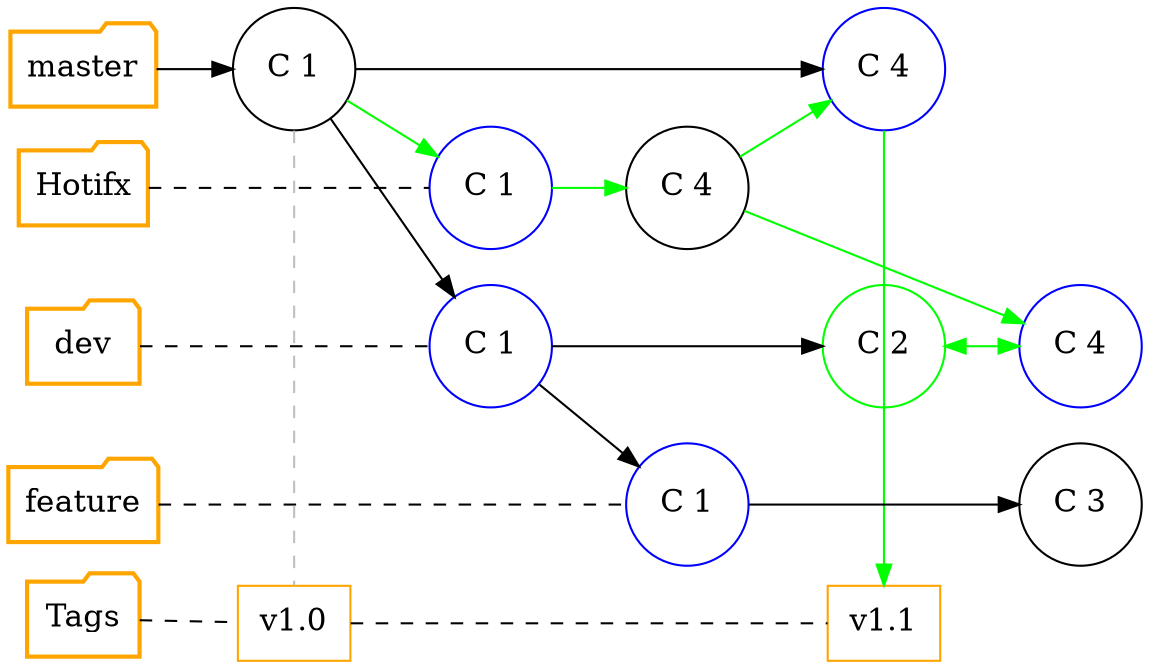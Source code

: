 digraph git_scenario_6 {
    splines=line
    rankdir="LR"
    bgcolor="transparent"

    /* Nodes representing the branches */
    node[ fontsize=15.0,style="bold", shape=folder, color=orange]
    master [group="master"]
    hotfix [label="Hotifx", group="hotfix"]
    dev [group="dev"]
    feature [label="feature", group="feature"]
    tags [label="Tags", group="tags"]

    /* Nodes representing commit */
    node[ fontsize=15.0,style="",shape=circle, color=""]
    C_1[label="C 1", group="master"]
    C_2[label="C 2", group="dev", color="green"]
    C_3[label="C 3", group="feature"]
    C_4[label="C 4", group="hotfix"]

    /* Nodes representing pointer */
    node[color="blue"]
    C_1_D [label="C 1", group="dev"]
    C_4_D [label="C 4", group="dev"]
    C_4_M [label="C 4", group="master"]
    C_1_F_1 [label="C 1", group="feature"]
    C_1_H_1 [label="C 1", group="hotfix"]

    /* Nodes representing Tags */
    node[shape=rect,fontsize=15.0, style="", color=orange]
    T_1 [label="v1.0", group="release"]
    T_2 [label="v1.1", group="release"]

    /* Define master branch commits */
    master -> C_1 -> C_4_M
    feature -> C_1_F_1 [arrowhead=none,style="dashed"]
    dev -> C_1_D [arrowhead=none,style="dashed"]
    tags -> T_1 -> T_2 [arrowhead=none,style="dashed"]
    hotfix -> C_1_H_1 [arrowhead=none,style="dashed"]
    C_2 -> C_4_D [dir=both, color="green"]

    /* 1. inter branch commit */
    C_1 -> C_1_D -> C_1_F_1
    C_1 -> C_1_H_1 -> C_4 -> { C_4_M C_4_D } [color="green"]
    C_4_M -> T_2 [color="green"]
    C_1_D -> C_2
    C_1_F_1 -> C_3

    /* 2. Git Tags */
    edge[arrowhead=none, style=dashed, color="gray"]
    C_1 -> T_1

    /* Connect branches with invis edges, to declare ordering this way */
    edge[style=invis]
    master -> hotfix -> dev -> feature -> tags

    {rank=same; C_1 T_1 }
    {rank=same; T_2 C_4_M}
    {rank=same; C_2 C_4_M}
    {rank=same; C_4_D C_3}
    {rank=same; master hotfix dev feature tags}
}
